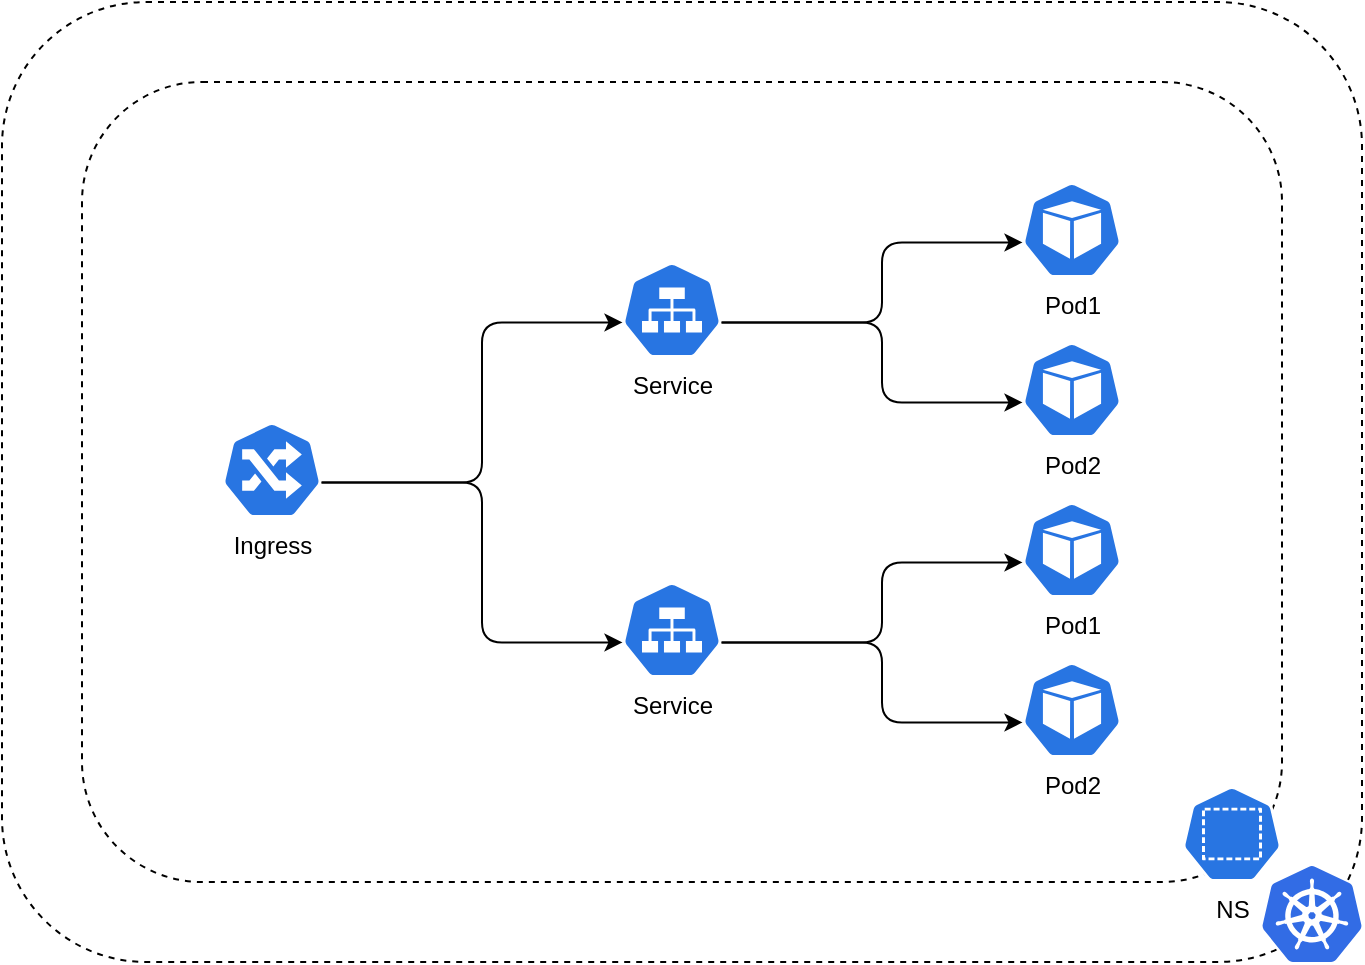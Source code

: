 <mxfile>
    <diagram id="0jjvTiTDc35Jfbm6MPWR" name="ページ1">
        <mxGraphModel dx="1190" dy="433" grid="1" gridSize="10" guides="1" tooltips="1" connect="1" arrows="1" fold="1" page="1" pageScale="1" pageWidth="1169" pageHeight="827" math="0" shadow="0">
            <root>
                <mxCell id="0"/>
                <mxCell id="1" parent="0"/>
                <mxCell id="3" value="" style="rounded=1;whiteSpace=wrap;html=1;fillColor=none;dashed=1;" parent="1" vertex="1">
                    <mxGeometry x="360" y="280" width="680" height="480" as="geometry"/>
                </mxCell>
                <mxCell id="7" value="" style="rounded=1;whiteSpace=wrap;html=1;fillColor=none;dashed=1;" parent="1" vertex="1">
                    <mxGeometry x="400" y="320" width="600" height="400" as="geometry"/>
                </mxCell>
                <mxCell id="2" value="" style="sketch=0;aspect=fixed;html=1;points=[];align=center;image;fontSize=12;image=img/lib/mscae/Kubernetes.svg;" parent="1" vertex="1">
                    <mxGeometry x="990" y="712" width="50" height="48" as="geometry"/>
                </mxCell>
                <mxCell id="4" value="Pod2" style="sketch=0;html=1;dashed=0;whitespace=wrap;fillColor=#2875E2;strokeColor=#ffffff;points=[[0.005,0.63,0],[0.1,0.2,0],[0.9,0.2,0],[0.5,0,0],[0.995,0.63,0],[0.72,0.99,0],[0.5,1,0],[0.28,0.99,0]];verticalLabelPosition=bottom;align=center;verticalAlign=top;shape=mxgraph.kubernetes.icon;prIcon=pod" parent="1" vertex="1">
                    <mxGeometry x="870" y="610" width="50" height="48" as="geometry"/>
                </mxCell>
                <mxCell id="5" value="Pod1" style="sketch=0;html=1;dashed=0;whitespace=wrap;fillColor=#2875E2;strokeColor=#ffffff;points=[[0.005,0.63,0],[0.1,0.2,0],[0.9,0.2,0],[0.5,0,0],[0.995,0.63,0],[0.72,0.99,0],[0.5,1,0],[0.28,0.99,0]];verticalLabelPosition=bottom;align=center;verticalAlign=top;shape=mxgraph.kubernetes.icon;prIcon=pod" parent="1" vertex="1">
                    <mxGeometry x="870" y="530" width="50" height="48" as="geometry"/>
                </mxCell>
                <mxCell id="15" value="" style="edgeStyle=elbowEdgeStyle;html=1;entryX=0.005;entryY=0.63;entryDx=0;entryDy=0;entryPerimeter=0;exitX=0.995;exitY=0.63;exitDx=0;exitDy=0;exitPerimeter=0;" parent="1" source="9" target="4" edge="1">
                    <mxGeometry relative="1" as="geometry">
                        <Array as="points">
                            <mxPoint x="800" y="610"/>
                            <mxPoint x="880" y="620"/>
                        </Array>
                    </mxGeometry>
                </mxCell>
                <mxCell id="9" value="Service" style="sketch=0;html=1;dashed=0;whitespace=wrap;fillColor=#2875E2;strokeColor=#ffffff;points=[[0.005,0.63,0],[0.1,0.2,0],[0.9,0.2,0],[0.5,0,0],[0.995,0.63,0],[0.72,0.99,0],[0.5,1,0],[0.28,0.99,0]];verticalLabelPosition=bottom;align=center;verticalAlign=top;shape=mxgraph.kubernetes.icon;prIcon=svc" parent="1" vertex="1">
                    <mxGeometry x="670" y="570" width="50" height="48" as="geometry"/>
                </mxCell>
                <mxCell id="18" style="edgeStyle=elbowEdgeStyle;html=1;exitX=0.995;exitY=0.63;exitDx=0;exitDy=0;exitPerimeter=0;entryX=0.005;entryY=0.63;entryDx=0;entryDy=0;entryPerimeter=0;" parent="1" source="10" target="9" edge="1">
                    <mxGeometry relative="1" as="geometry">
                        <Array as="points">
                            <mxPoint x="600" y="550"/>
                        </Array>
                    </mxGeometry>
                </mxCell>
                <mxCell id="10" value="Ingress" style="sketch=0;html=1;dashed=0;whitespace=wrap;fillColor=#2875E2;strokeColor=#ffffff;points=[[0.005,0.63,0],[0.1,0.2,0],[0.9,0.2,0],[0.5,0,0],[0.995,0.63,0],[0.72,0.99,0],[0.5,1,0],[0.28,0.99,0]];verticalLabelPosition=bottom;align=center;verticalAlign=top;shape=mxgraph.kubernetes.icon;prIcon=ing" parent="1" vertex="1">
                    <mxGeometry x="470" y="490" width="50" height="48" as="geometry"/>
                </mxCell>
                <mxCell id="16" value="" style="edgeStyle=elbowEdgeStyle;html=1;entryX=0.005;entryY=0.63;entryDx=0;entryDy=0;entryPerimeter=0;exitX=0.995;exitY=0.63;exitDx=0;exitDy=0;exitPerimeter=0;" parent="1" source="9" target="5" edge="1">
                    <mxGeometry relative="1" as="geometry">
                        <mxPoint x="860" y="630" as="sourcePoint"/>
                        <mxPoint x="920.25" y="680.24" as="targetPoint"/>
                        <Array as="points">
                            <mxPoint x="800" y="580"/>
                        </Array>
                    </mxGeometry>
                </mxCell>
                <mxCell id="19" value="NS" style="sketch=0;html=1;dashed=0;whitespace=wrap;fillColor=#2875E2;strokeColor=#ffffff;points=[[0.005,0.63,0],[0.1,0.2,0],[0.9,0.2,0],[0.5,0,0],[0.995,0.63,0],[0.72,0.99,0],[0.5,1,0],[0.28,0.99,0]];verticalLabelPosition=bottom;align=center;verticalAlign=top;shape=mxgraph.kubernetes.icon;prIcon=ns" parent="1" vertex="1">
                    <mxGeometry x="950" y="672" width="50" height="48" as="geometry"/>
                </mxCell>
                <mxCell id="20" value="Pod2" style="sketch=0;html=1;dashed=0;whitespace=wrap;fillColor=#2875E2;strokeColor=#ffffff;points=[[0.005,0.63,0],[0.1,0.2,0],[0.9,0.2,0],[0.5,0,0],[0.995,0.63,0],[0.72,0.99,0],[0.5,1,0],[0.28,0.99,0]];verticalLabelPosition=bottom;align=center;verticalAlign=top;shape=mxgraph.kubernetes.icon;prIcon=pod" vertex="1" parent="1">
                    <mxGeometry x="870" y="450" width="50" height="48" as="geometry"/>
                </mxCell>
                <mxCell id="21" value="Pod1" style="sketch=0;html=1;dashed=0;whitespace=wrap;fillColor=#2875E2;strokeColor=#ffffff;points=[[0.005,0.63,0],[0.1,0.2,0],[0.9,0.2,0],[0.5,0,0],[0.995,0.63,0],[0.72,0.99,0],[0.5,1,0],[0.28,0.99,0]];verticalLabelPosition=bottom;align=center;verticalAlign=top;shape=mxgraph.kubernetes.icon;prIcon=pod" vertex="1" parent="1">
                    <mxGeometry x="870" y="370" width="50" height="48" as="geometry"/>
                </mxCell>
                <mxCell id="22" value="" style="edgeStyle=elbowEdgeStyle;html=1;entryX=0.005;entryY=0.63;entryDx=0;entryDy=0;entryPerimeter=0;exitX=0.995;exitY=0.63;exitDx=0;exitDy=0;exitPerimeter=0;" edge="1" parent="1" source="23" target="20">
                    <mxGeometry relative="1" as="geometry">
                        <Array as="points">
                            <mxPoint x="800" y="450"/>
                            <mxPoint x="880" y="460"/>
                        </Array>
                    </mxGeometry>
                </mxCell>
                <mxCell id="23" value="Service" style="sketch=0;html=1;dashed=0;whitespace=wrap;fillColor=#2875E2;strokeColor=#ffffff;points=[[0.005,0.63,0],[0.1,0.2,0],[0.9,0.2,0],[0.5,0,0],[0.995,0.63,0],[0.72,0.99,0],[0.5,1,0],[0.28,0.99,0]];verticalLabelPosition=bottom;align=center;verticalAlign=top;shape=mxgraph.kubernetes.icon;prIcon=svc" vertex="1" parent="1">
                    <mxGeometry x="670" y="410" width="50" height="48" as="geometry"/>
                </mxCell>
                <mxCell id="24" value="" style="edgeStyle=elbowEdgeStyle;html=1;entryX=0.005;entryY=0.63;entryDx=0;entryDy=0;entryPerimeter=0;exitX=0.995;exitY=0.63;exitDx=0;exitDy=0;exitPerimeter=0;" edge="1" parent="1" source="23" target="21">
                    <mxGeometry relative="1" as="geometry">
                        <mxPoint x="860" y="470" as="sourcePoint"/>
                        <mxPoint x="920.25" y="520.24" as="targetPoint"/>
                        <Array as="points">
                            <mxPoint x="800" y="420"/>
                        </Array>
                    </mxGeometry>
                </mxCell>
                <mxCell id="25" style="edgeStyle=elbowEdgeStyle;html=1;exitX=0.995;exitY=0.63;exitDx=0;exitDy=0;exitPerimeter=0;entryX=0.005;entryY=0.63;entryDx=0;entryDy=0;entryPerimeter=0;" edge="1" parent="1" source="10" target="23">
                    <mxGeometry relative="1" as="geometry">
                        <mxPoint x="529.75" y="510.24" as="sourcePoint"/>
                        <mxPoint x="680.25" y="610.24" as="targetPoint"/>
                        <Array as="points">
                            <mxPoint x="600" y="500"/>
                        </Array>
                    </mxGeometry>
                </mxCell>
            </root>
        </mxGraphModel>
    </diagram>
</mxfile>